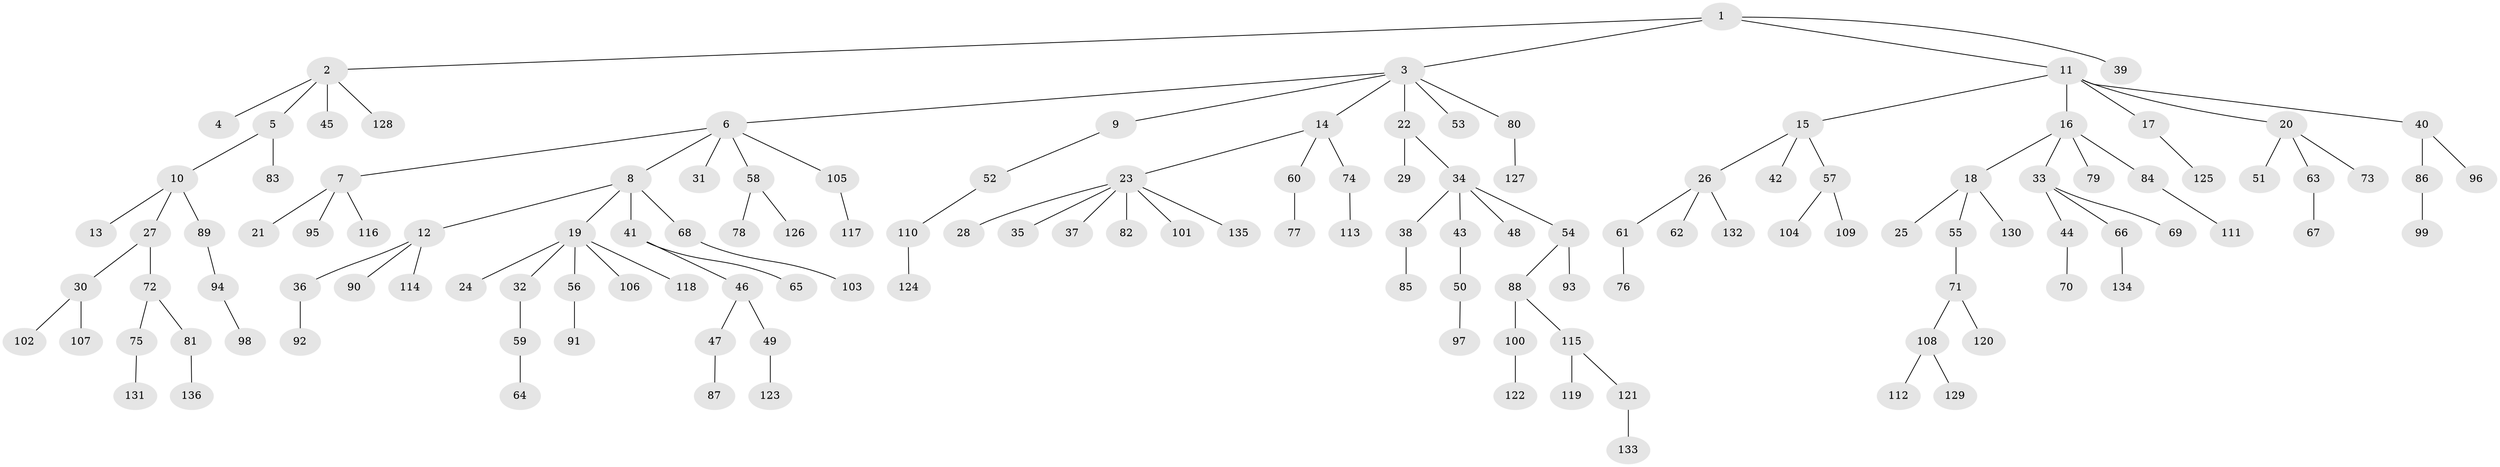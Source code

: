 // coarse degree distribution, {8: 0.011235955056179775, 4: 0.06741573033707865, 7: 0.011235955056179775, 1: 0.5955056179775281, 3: 0.12359550561797752, 9: 0.011235955056179775, 5: 0.02247191011235955, 2: 0.14606741573033707, 6: 0.011235955056179775}
// Generated by graph-tools (version 1.1) at 2025/42/03/06/25 10:42:05]
// undirected, 136 vertices, 135 edges
graph export_dot {
graph [start="1"]
  node [color=gray90,style=filled];
  1;
  2;
  3;
  4;
  5;
  6;
  7;
  8;
  9;
  10;
  11;
  12;
  13;
  14;
  15;
  16;
  17;
  18;
  19;
  20;
  21;
  22;
  23;
  24;
  25;
  26;
  27;
  28;
  29;
  30;
  31;
  32;
  33;
  34;
  35;
  36;
  37;
  38;
  39;
  40;
  41;
  42;
  43;
  44;
  45;
  46;
  47;
  48;
  49;
  50;
  51;
  52;
  53;
  54;
  55;
  56;
  57;
  58;
  59;
  60;
  61;
  62;
  63;
  64;
  65;
  66;
  67;
  68;
  69;
  70;
  71;
  72;
  73;
  74;
  75;
  76;
  77;
  78;
  79;
  80;
  81;
  82;
  83;
  84;
  85;
  86;
  87;
  88;
  89;
  90;
  91;
  92;
  93;
  94;
  95;
  96;
  97;
  98;
  99;
  100;
  101;
  102;
  103;
  104;
  105;
  106;
  107;
  108;
  109;
  110;
  111;
  112;
  113;
  114;
  115;
  116;
  117;
  118;
  119;
  120;
  121;
  122;
  123;
  124;
  125;
  126;
  127;
  128;
  129;
  130;
  131;
  132;
  133;
  134;
  135;
  136;
  1 -- 2;
  1 -- 3;
  1 -- 11;
  1 -- 39;
  2 -- 4;
  2 -- 5;
  2 -- 45;
  2 -- 128;
  3 -- 6;
  3 -- 9;
  3 -- 14;
  3 -- 22;
  3 -- 53;
  3 -- 80;
  5 -- 10;
  5 -- 83;
  6 -- 7;
  6 -- 8;
  6 -- 31;
  6 -- 58;
  6 -- 105;
  7 -- 21;
  7 -- 95;
  7 -- 116;
  8 -- 12;
  8 -- 19;
  8 -- 41;
  8 -- 68;
  9 -- 52;
  10 -- 13;
  10 -- 27;
  10 -- 89;
  11 -- 15;
  11 -- 16;
  11 -- 17;
  11 -- 20;
  11 -- 40;
  12 -- 36;
  12 -- 90;
  12 -- 114;
  14 -- 23;
  14 -- 60;
  14 -- 74;
  15 -- 26;
  15 -- 42;
  15 -- 57;
  16 -- 18;
  16 -- 33;
  16 -- 79;
  16 -- 84;
  17 -- 125;
  18 -- 25;
  18 -- 55;
  18 -- 130;
  19 -- 24;
  19 -- 32;
  19 -- 56;
  19 -- 106;
  19 -- 118;
  20 -- 51;
  20 -- 63;
  20 -- 73;
  22 -- 29;
  22 -- 34;
  23 -- 28;
  23 -- 35;
  23 -- 37;
  23 -- 82;
  23 -- 101;
  23 -- 135;
  26 -- 61;
  26 -- 62;
  26 -- 132;
  27 -- 30;
  27 -- 72;
  30 -- 102;
  30 -- 107;
  32 -- 59;
  33 -- 44;
  33 -- 66;
  33 -- 69;
  34 -- 38;
  34 -- 43;
  34 -- 48;
  34 -- 54;
  36 -- 92;
  38 -- 85;
  40 -- 86;
  40 -- 96;
  41 -- 46;
  41 -- 65;
  43 -- 50;
  44 -- 70;
  46 -- 47;
  46 -- 49;
  47 -- 87;
  49 -- 123;
  50 -- 97;
  52 -- 110;
  54 -- 88;
  54 -- 93;
  55 -- 71;
  56 -- 91;
  57 -- 104;
  57 -- 109;
  58 -- 78;
  58 -- 126;
  59 -- 64;
  60 -- 77;
  61 -- 76;
  63 -- 67;
  66 -- 134;
  68 -- 103;
  71 -- 108;
  71 -- 120;
  72 -- 75;
  72 -- 81;
  74 -- 113;
  75 -- 131;
  80 -- 127;
  81 -- 136;
  84 -- 111;
  86 -- 99;
  88 -- 100;
  88 -- 115;
  89 -- 94;
  94 -- 98;
  100 -- 122;
  105 -- 117;
  108 -- 112;
  108 -- 129;
  110 -- 124;
  115 -- 119;
  115 -- 121;
  121 -- 133;
}
